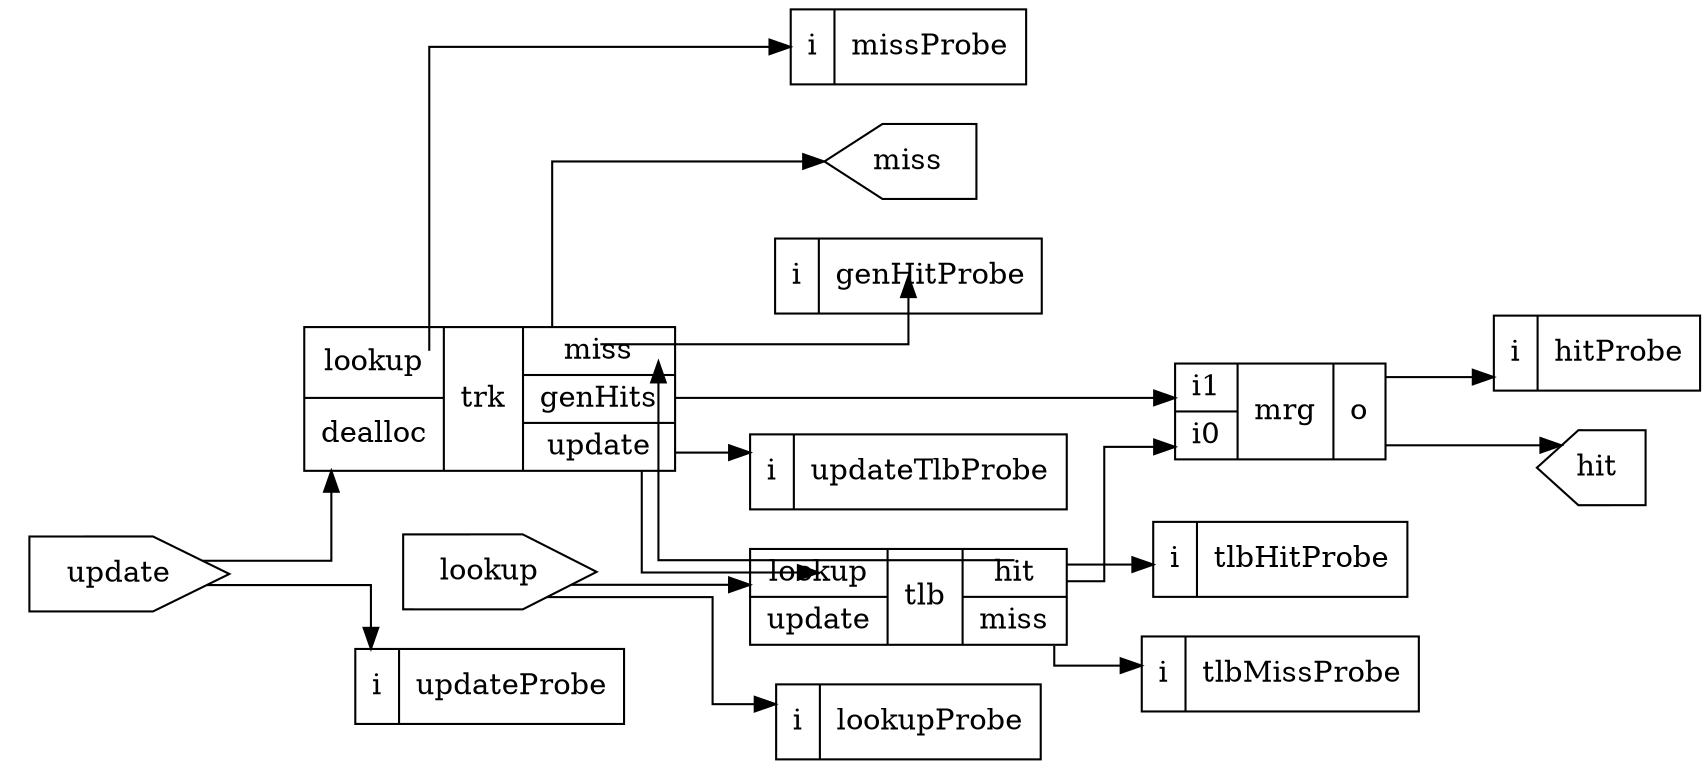 digraph G {
        graph [rankdir = LR, splines=ortho];

        trk[shape=record, label="{ {<lookup>lookup | <dealloc>dealloc}| trk |{<miss>miss | <genHits>genHits | <update>update} }"];
        lookupProbe[shape=record, label="{ {<i>i}| lookupProbe}"];
        updateTlbProbe[shape=record, label="{ {<i>i}| updateTlbProbe}"];
        genHitProbe[shape=record, label="{ {<i>i}| genHitProbe}"];
        missProbe[shape=record, label="{ {<i>i}| missProbe}"];
        tlb[shape=record, label="{ {<lookup>lookup | <update>update}| tlb |{<hit>hit | <miss>miss} }"];
        hitProbe[shape=record, label="{ {<i>i}| hitProbe}"];
        tlbMissProbe[shape=record, label="{ {<i>i}| tlbMissProbe}"];
        tlbHitProbe[shape=record, label="{ {<i>i}| tlbHitProbe}"];
        mrg[shape=record, label="{ {<i1>i1 | <i0>i0}| mrg |{<o>o} }"];
        updateProbe[shape=record, label="{ {<i>i}| updateProbe}"];
        lookup[shape=house, orientation=270, label="lookup", pos="0,0!"];
        update[shape=house, orientation=270, label="update", pos="0,500!"];
        miss[shape=house, orientation=90, label="miss", pos="500,0!"];
        hit[shape=house, orientation=90, label="hit", pos="500,500!"];

        trk:miss -> missProbe:i;
        trk:miss -> miss;
        trk:genHits -> genHitProbe:i;
        trk:genHits -> mrg:i1;
        trk:update -> tlb:update;
        trk:update -> updateTlbProbe:i;
        tlb:hit -> tlbHitProbe:i;
        tlb:hit -> mrg:i0;
        tlb:miss -> tlbMissProbe:i;
        tlb:miss -> trk:lookup;
        mrg:o -> hitProbe:i;
        mrg:o -> hit;
        lookup -> tlb:lookup;
        lookup -> lookupProbe:i;
        update -> trk:dealloc;
        update -> updateProbe:i;
}
